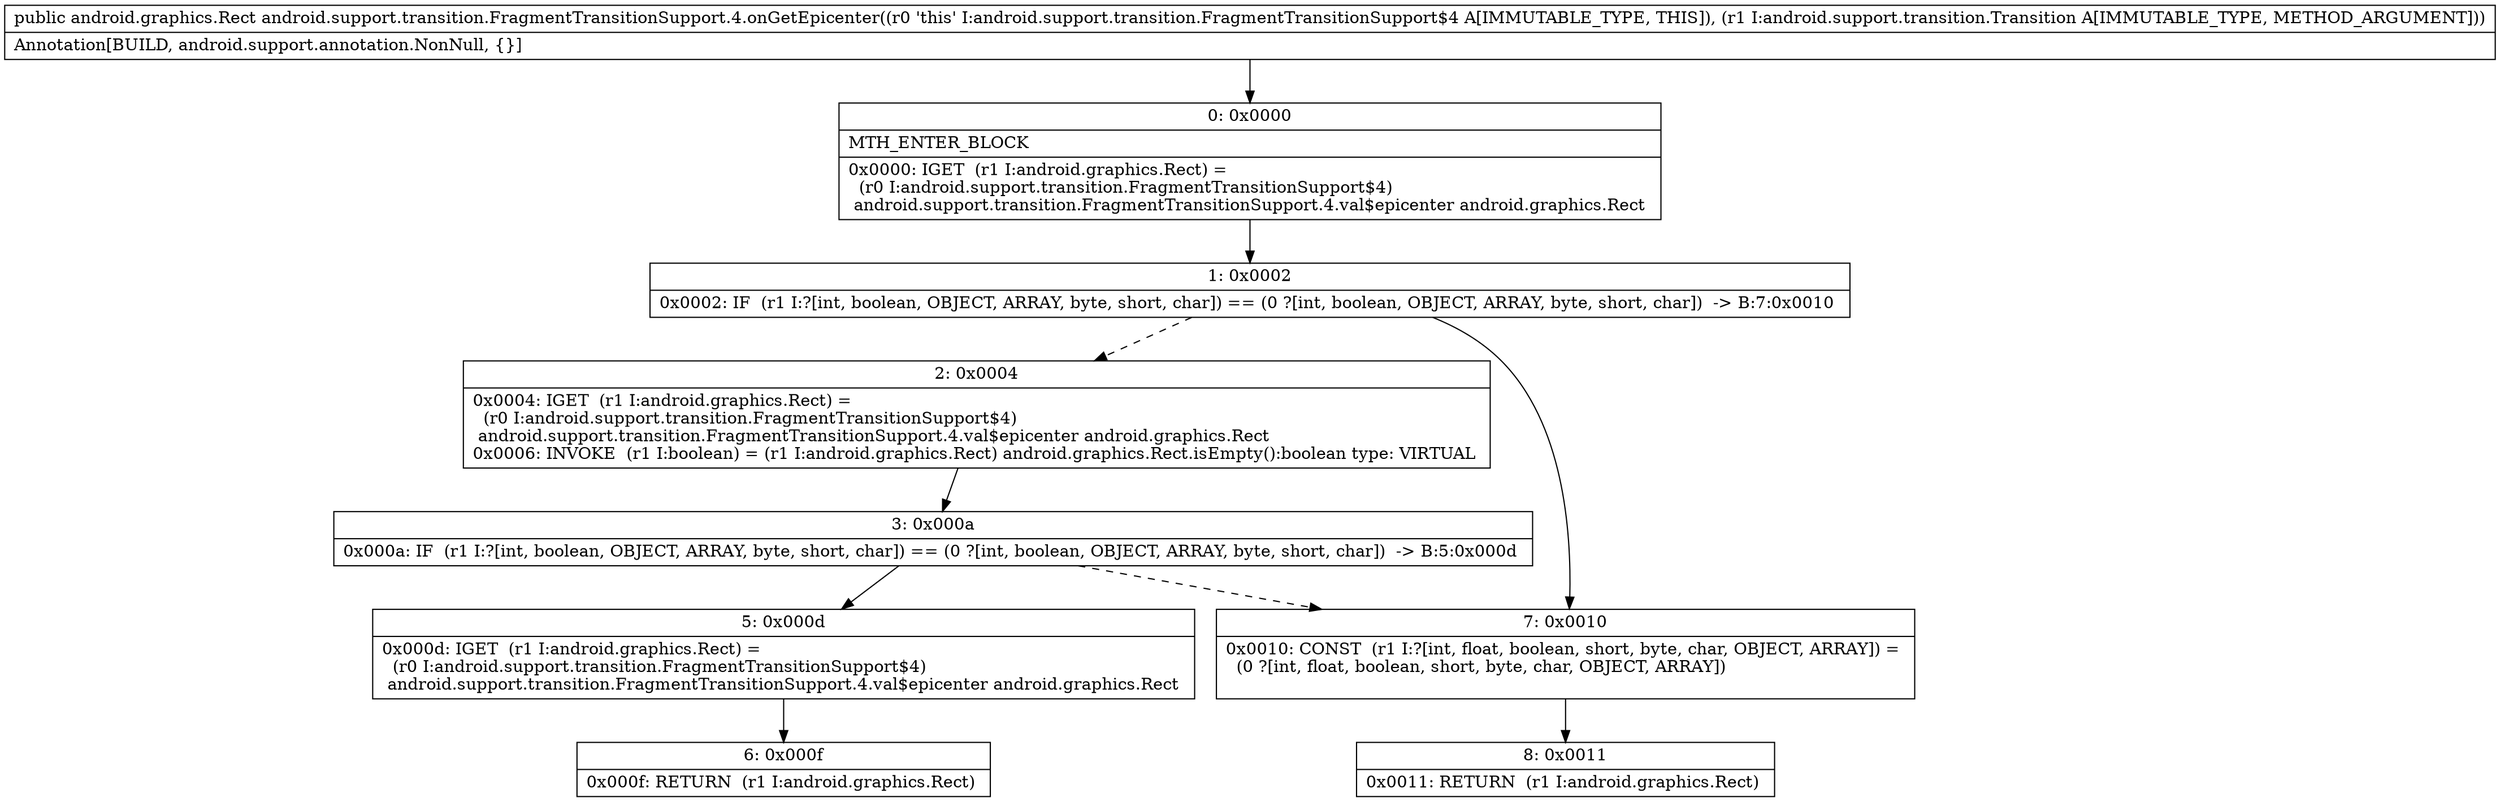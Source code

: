 digraph "CFG forandroid.support.transition.FragmentTransitionSupport.4.onGetEpicenter(Landroid\/support\/transition\/Transition;)Landroid\/graphics\/Rect;" {
Node_0 [shape=record,label="{0\:\ 0x0000|MTH_ENTER_BLOCK\l|0x0000: IGET  (r1 I:android.graphics.Rect) = \l  (r0 I:android.support.transition.FragmentTransitionSupport$4)\l android.support.transition.FragmentTransitionSupport.4.val$epicenter android.graphics.Rect \l}"];
Node_1 [shape=record,label="{1\:\ 0x0002|0x0002: IF  (r1 I:?[int, boolean, OBJECT, ARRAY, byte, short, char]) == (0 ?[int, boolean, OBJECT, ARRAY, byte, short, char])  \-\> B:7:0x0010 \l}"];
Node_2 [shape=record,label="{2\:\ 0x0004|0x0004: IGET  (r1 I:android.graphics.Rect) = \l  (r0 I:android.support.transition.FragmentTransitionSupport$4)\l android.support.transition.FragmentTransitionSupport.4.val$epicenter android.graphics.Rect \l0x0006: INVOKE  (r1 I:boolean) = (r1 I:android.graphics.Rect) android.graphics.Rect.isEmpty():boolean type: VIRTUAL \l}"];
Node_3 [shape=record,label="{3\:\ 0x000a|0x000a: IF  (r1 I:?[int, boolean, OBJECT, ARRAY, byte, short, char]) == (0 ?[int, boolean, OBJECT, ARRAY, byte, short, char])  \-\> B:5:0x000d \l}"];
Node_5 [shape=record,label="{5\:\ 0x000d|0x000d: IGET  (r1 I:android.graphics.Rect) = \l  (r0 I:android.support.transition.FragmentTransitionSupport$4)\l android.support.transition.FragmentTransitionSupport.4.val$epicenter android.graphics.Rect \l}"];
Node_6 [shape=record,label="{6\:\ 0x000f|0x000f: RETURN  (r1 I:android.graphics.Rect) \l}"];
Node_7 [shape=record,label="{7\:\ 0x0010|0x0010: CONST  (r1 I:?[int, float, boolean, short, byte, char, OBJECT, ARRAY]) = \l  (0 ?[int, float, boolean, short, byte, char, OBJECT, ARRAY])\l \l}"];
Node_8 [shape=record,label="{8\:\ 0x0011|0x0011: RETURN  (r1 I:android.graphics.Rect) \l}"];
MethodNode[shape=record,label="{public android.graphics.Rect android.support.transition.FragmentTransitionSupport.4.onGetEpicenter((r0 'this' I:android.support.transition.FragmentTransitionSupport$4 A[IMMUTABLE_TYPE, THIS]), (r1 I:android.support.transition.Transition A[IMMUTABLE_TYPE, METHOD_ARGUMENT]))  | Annotation[BUILD, android.support.annotation.NonNull, \{\}]\l}"];
MethodNode -> Node_0;
Node_0 -> Node_1;
Node_1 -> Node_2[style=dashed];
Node_1 -> Node_7;
Node_2 -> Node_3;
Node_3 -> Node_5;
Node_3 -> Node_7[style=dashed];
Node_5 -> Node_6;
Node_7 -> Node_8;
}

